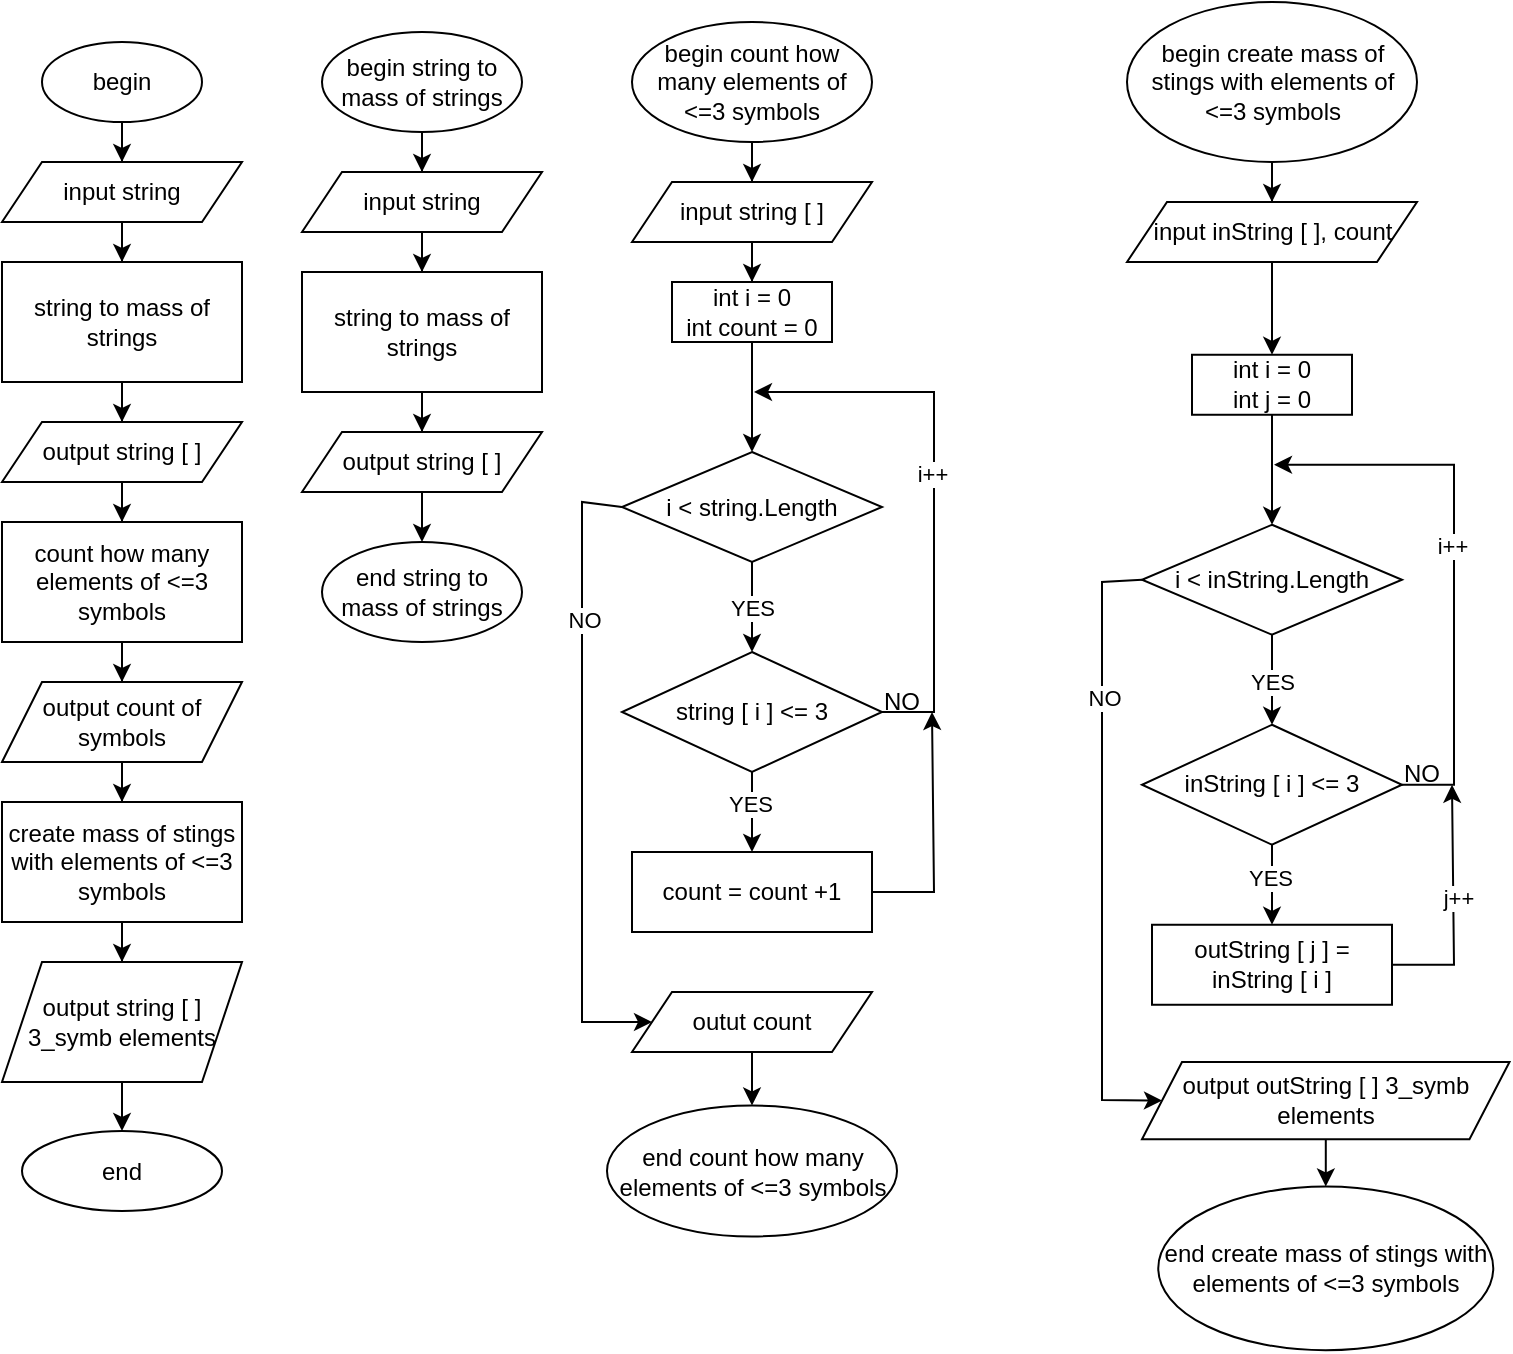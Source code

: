 <mxfile version="20.6.2" type="device"><diagram id="ro4bHNOQd9pJRbxrtZKz" name="Страница 1"><mxGraphModel dx="1112" dy="624" grid="1" gridSize="10" guides="1" tooltips="1" connect="1" arrows="1" fold="1" page="1" pageScale="1" pageWidth="827" pageHeight="1169" math="0" shadow="0"><root><mxCell id="0"/><mxCell id="1" parent="0"/><mxCell id="DccKgk0vxsufT9SPx7FI-3" value="" style="edgeStyle=orthogonalEdgeStyle;rounded=0;orthogonalLoop=1;jettySize=auto;html=1;" edge="1" parent="1" source="DccKgk0vxsufT9SPx7FI-1" target="DccKgk0vxsufT9SPx7FI-2"><mxGeometry relative="1" as="geometry"/></mxCell><mxCell id="DccKgk0vxsufT9SPx7FI-1" value="begin" style="ellipse;whiteSpace=wrap;html=1;" vertex="1" parent="1"><mxGeometry x="60" y="40" width="80" height="40" as="geometry"/></mxCell><mxCell id="DccKgk0vxsufT9SPx7FI-5" value="" style="edgeStyle=orthogonalEdgeStyle;rounded=0;orthogonalLoop=1;jettySize=auto;html=1;" edge="1" parent="1" source="DccKgk0vxsufT9SPx7FI-2" target="DccKgk0vxsufT9SPx7FI-4"><mxGeometry relative="1" as="geometry"/></mxCell><mxCell id="DccKgk0vxsufT9SPx7FI-2" value="input string" style="shape=parallelogram;perimeter=parallelogramPerimeter;whiteSpace=wrap;html=1;fixedSize=1;" vertex="1" parent="1"><mxGeometry x="40" y="100" width="120" height="30" as="geometry"/></mxCell><mxCell id="DccKgk0vxsufT9SPx7FI-7" value="" style="edgeStyle=orthogonalEdgeStyle;rounded=0;orthogonalLoop=1;jettySize=auto;html=1;" edge="1" parent="1" source="DccKgk0vxsufT9SPx7FI-4" target="DccKgk0vxsufT9SPx7FI-6"><mxGeometry relative="1" as="geometry"/></mxCell><mxCell id="DccKgk0vxsufT9SPx7FI-4" value="string to mass of strings" style="whiteSpace=wrap;html=1;" vertex="1" parent="1"><mxGeometry x="40" y="150" width="120" height="60" as="geometry"/></mxCell><mxCell id="DccKgk0vxsufT9SPx7FI-9" value="" style="edgeStyle=orthogonalEdgeStyle;rounded=0;orthogonalLoop=1;jettySize=auto;html=1;" edge="1" parent="1" source="DccKgk0vxsufT9SPx7FI-6" target="DccKgk0vxsufT9SPx7FI-8"><mxGeometry relative="1" as="geometry"/></mxCell><mxCell id="DccKgk0vxsufT9SPx7FI-6" value="output string [ ]" style="shape=parallelogram;perimeter=parallelogramPerimeter;whiteSpace=wrap;html=1;fixedSize=1;" vertex="1" parent="1"><mxGeometry x="40" y="230" width="120" height="30" as="geometry"/></mxCell><mxCell id="DccKgk0vxsufT9SPx7FI-11" value="" style="edgeStyle=orthogonalEdgeStyle;rounded=0;orthogonalLoop=1;jettySize=auto;html=1;" edge="1" parent="1" source="DccKgk0vxsufT9SPx7FI-8" target="DccKgk0vxsufT9SPx7FI-10"><mxGeometry relative="1" as="geometry"/></mxCell><mxCell id="DccKgk0vxsufT9SPx7FI-8" value="count how many elements of &amp;lt;=3 symbols" style="whiteSpace=wrap;html=1;" vertex="1" parent="1"><mxGeometry x="40" y="280" width="120" height="60" as="geometry"/></mxCell><mxCell id="DccKgk0vxsufT9SPx7FI-13" value="" style="edgeStyle=orthogonalEdgeStyle;rounded=0;orthogonalLoop=1;jettySize=auto;html=1;" edge="1" parent="1" source="DccKgk0vxsufT9SPx7FI-10" target="DccKgk0vxsufT9SPx7FI-12"><mxGeometry relative="1" as="geometry"/></mxCell><mxCell id="DccKgk0vxsufT9SPx7FI-10" value="output count of symbols" style="shape=parallelogram;perimeter=parallelogramPerimeter;whiteSpace=wrap;html=1;fixedSize=1;" vertex="1" parent="1"><mxGeometry x="40" y="360" width="120" height="40" as="geometry"/></mxCell><mxCell id="DccKgk0vxsufT9SPx7FI-15" value="" style="edgeStyle=orthogonalEdgeStyle;rounded=0;orthogonalLoop=1;jettySize=auto;html=1;" edge="1" parent="1" source="DccKgk0vxsufT9SPx7FI-12" target="DccKgk0vxsufT9SPx7FI-14"><mxGeometry relative="1" as="geometry"/></mxCell><mxCell id="DccKgk0vxsufT9SPx7FI-12" value="create mass of stings with elements of &amp;lt;=3 symbols" style="whiteSpace=wrap;html=1;" vertex="1" parent="1"><mxGeometry x="40" y="420" width="120" height="60" as="geometry"/></mxCell><mxCell id="DccKgk0vxsufT9SPx7FI-17" value="" style="edgeStyle=orthogonalEdgeStyle;rounded=0;orthogonalLoop=1;jettySize=auto;html=1;" edge="1" parent="1" source="DccKgk0vxsufT9SPx7FI-14" target="DccKgk0vxsufT9SPx7FI-16"><mxGeometry relative="1" as="geometry"/></mxCell><mxCell id="DccKgk0vxsufT9SPx7FI-14" value="output string [ ] 3_symb elements" style="shape=parallelogram;perimeter=parallelogramPerimeter;whiteSpace=wrap;html=1;fixedSize=1;" vertex="1" parent="1"><mxGeometry x="40" y="500" width="120" height="60" as="geometry"/></mxCell><mxCell id="DccKgk0vxsufT9SPx7FI-16" value="end" style="ellipse;whiteSpace=wrap;html=1;" vertex="1" parent="1"><mxGeometry x="50" y="584.5" width="100" height="40" as="geometry"/></mxCell><mxCell id="DccKgk0vxsufT9SPx7FI-18" value="" style="edgeStyle=orthogonalEdgeStyle;rounded=0;orthogonalLoop=1;jettySize=auto;html=1;" edge="1" parent="1" source="DccKgk0vxsufT9SPx7FI-19" target="DccKgk0vxsufT9SPx7FI-20"><mxGeometry relative="1" as="geometry"/></mxCell><mxCell id="DccKgk0vxsufT9SPx7FI-19" value="begin string to mass of strings" style="ellipse;whiteSpace=wrap;html=1;" vertex="1" parent="1"><mxGeometry x="200" y="35" width="100" height="50" as="geometry"/></mxCell><mxCell id="DccKgk0vxsufT9SPx7FI-25" value="" style="edgeStyle=orthogonalEdgeStyle;rounded=0;orthogonalLoop=1;jettySize=auto;html=1;" edge="1" parent="1" source="DccKgk0vxsufT9SPx7FI-20" target="DccKgk0vxsufT9SPx7FI-22"><mxGeometry relative="1" as="geometry"/></mxCell><mxCell id="DccKgk0vxsufT9SPx7FI-20" value="input string" style="shape=parallelogram;perimeter=parallelogramPerimeter;whiteSpace=wrap;html=1;fixedSize=1;" vertex="1" parent="1"><mxGeometry x="190" y="105" width="120" height="30" as="geometry"/></mxCell><mxCell id="DccKgk0vxsufT9SPx7FI-21" value="end string to mass of strings" style="ellipse;whiteSpace=wrap;html=1;" vertex="1" parent="1"><mxGeometry x="200" y="290" width="100" height="50" as="geometry"/></mxCell><mxCell id="DccKgk0vxsufT9SPx7FI-26" value="" style="edgeStyle=orthogonalEdgeStyle;rounded=0;orthogonalLoop=1;jettySize=auto;html=1;" edge="1" parent="1" source="DccKgk0vxsufT9SPx7FI-22" target="DccKgk0vxsufT9SPx7FI-23"><mxGeometry relative="1" as="geometry"/></mxCell><mxCell id="DccKgk0vxsufT9SPx7FI-22" value="string to mass of strings" style="whiteSpace=wrap;html=1;" vertex="1" parent="1"><mxGeometry x="190" y="155" width="120" height="60" as="geometry"/></mxCell><mxCell id="DccKgk0vxsufT9SPx7FI-27" value="" style="edgeStyle=orthogonalEdgeStyle;rounded=0;orthogonalLoop=1;jettySize=auto;html=1;" edge="1" parent="1" source="DccKgk0vxsufT9SPx7FI-23" target="DccKgk0vxsufT9SPx7FI-21"><mxGeometry relative="1" as="geometry"/></mxCell><mxCell id="DccKgk0vxsufT9SPx7FI-23" value="output string [ ]" style="shape=parallelogram;perimeter=parallelogramPerimeter;whiteSpace=wrap;html=1;fixedSize=1;" vertex="1" parent="1"><mxGeometry x="190" y="235" width="120" height="30" as="geometry"/></mxCell><mxCell id="DccKgk0vxsufT9SPx7FI-28" value="" style="edgeStyle=orthogonalEdgeStyle;rounded=0;orthogonalLoop=1;jettySize=auto;html=1;" edge="1" parent="1" source="DccKgk0vxsufT9SPx7FI-29" target="DccKgk0vxsufT9SPx7FI-30"><mxGeometry relative="1" as="geometry"/></mxCell><mxCell id="DccKgk0vxsufT9SPx7FI-29" value="begin count how many elements of &amp;lt;=3 symbols" style="ellipse;whiteSpace=wrap;html=1;" vertex="1" parent="1"><mxGeometry x="355" y="30" width="120" height="60" as="geometry"/></mxCell><mxCell id="DccKgk0vxsufT9SPx7FI-32" value="" style="edgeStyle=orthogonalEdgeStyle;rounded=0;orthogonalLoop=1;jettySize=auto;html=1;" edge="1" parent="1" source="DccKgk0vxsufT9SPx7FI-30" target="DccKgk0vxsufT9SPx7FI-31"><mxGeometry relative="1" as="geometry"/></mxCell><mxCell id="DccKgk0vxsufT9SPx7FI-30" value="input string [ ]" style="shape=parallelogram;perimeter=parallelogramPerimeter;whiteSpace=wrap;html=1;fixedSize=1;" vertex="1" parent="1"><mxGeometry x="355" y="110" width="120" height="30" as="geometry"/></mxCell><mxCell id="DccKgk0vxsufT9SPx7FI-44" value="" style="edgeStyle=orthogonalEdgeStyle;rounded=0;orthogonalLoop=1;jettySize=auto;html=1;" edge="1" parent="1" source="DccKgk0vxsufT9SPx7FI-31" target="DccKgk0vxsufT9SPx7FI-41"><mxGeometry relative="1" as="geometry"/></mxCell><mxCell id="DccKgk0vxsufT9SPx7FI-31" value="int i = 0&lt;br&gt;int count = 0" style="whiteSpace=wrap;html=1;" vertex="1" parent="1"><mxGeometry x="375" y="160" width="80" height="30" as="geometry"/></mxCell><mxCell id="DccKgk0vxsufT9SPx7FI-36" value="" style="edgeStyle=orthogonalEdgeStyle;rounded=0;orthogonalLoop=1;jettySize=auto;html=1;" edge="1" parent="1" source="DccKgk0vxsufT9SPx7FI-33" target="DccKgk0vxsufT9SPx7FI-35"><mxGeometry relative="1" as="geometry"/></mxCell><mxCell id="DccKgk0vxsufT9SPx7FI-37" value="YES" style="edgeLabel;html=1;align=center;verticalAlign=middle;resizable=0;points=[];" vertex="1" connectable="0" parent="DccKgk0vxsufT9SPx7FI-36"><mxGeometry x="-0.2" y="-1" relative="1" as="geometry"><mxPoint as="offset"/></mxGeometry></mxCell><mxCell id="DccKgk0vxsufT9SPx7FI-33" value="string [ i ] &amp;lt;= 3" style="rhombus;whiteSpace=wrap;html=1;" vertex="1" parent="1"><mxGeometry x="350" y="345" width="130" height="60" as="geometry"/></mxCell><mxCell id="DccKgk0vxsufT9SPx7FI-35" value="count = count +1" style="whiteSpace=wrap;html=1;" vertex="1" parent="1"><mxGeometry x="355" y="445" width="120" height="40" as="geometry"/></mxCell><mxCell id="DccKgk0vxsufT9SPx7FI-38" value="" style="endArrow=classic;html=1;rounded=0;exitX=1;exitY=0.5;exitDx=0;exitDy=0;" edge="1" parent="1" source="DccKgk0vxsufT9SPx7FI-33"><mxGeometry width="50" height="50" relative="1" as="geometry"><mxPoint x="526" y="305" as="sourcePoint"/><mxPoint x="416" y="215" as="targetPoint"/><Array as="points"><mxPoint x="506" y="375"/><mxPoint x="506" y="350"/><mxPoint x="506" y="215"/><mxPoint x="456" y="215"/></Array></mxGeometry></mxCell><mxCell id="DccKgk0vxsufT9SPx7FI-40" value="i++" style="edgeLabel;html=1;align=center;verticalAlign=middle;resizable=0;points=[];" vertex="1" connectable="0" parent="DccKgk0vxsufT9SPx7FI-38"><mxGeometry x="0.265" y="1" relative="1" as="geometry"><mxPoint y="29" as="offset"/></mxGeometry></mxCell><mxCell id="DccKgk0vxsufT9SPx7FI-39" value="" style="endArrow=classic;html=1;rounded=0;exitX=1;exitY=0.5;exitDx=0;exitDy=0;" edge="1" parent="1" source="DccKgk0vxsufT9SPx7FI-35"><mxGeometry width="50" height="50" relative="1" as="geometry"><mxPoint x="455" y="425" as="sourcePoint"/><mxPoint x="505" y="375" as="targetPoint"/><Array as="points"><mxPoint x="506" y="465"/></Array></mxGeometry></mxCell><mxCell id="DccKgk0vxsufT9SPx7FI-42" value="" style="edgeStyle=orthogonalEdgeStyle;rounded=0;orthogonalLoop=1;jettySize=auto;html=1;" edge="1" parent="1" source="DccKgk0vxsufT9SPx7FI-41" target="DccKgk0vxsufT9SPx7FI-33"><mxGeometry relative="1" as="geometry"/></mxCell><mxCell id="DccKgk0vxsufT9SPx7FI-43" value="YES" style="edgeLabel;html=1;align=center;verticalAlign=middle;resizable=0;points=[];" vertex="1" connectable="0" parent="DccKgk0vxsufT9SPx7FI-42"><mxGeometry x="0.25" y="1" relative="1" as="geometry"><mxPoint x="-1" y="-5" as="offset"/></mxGeometry></mxCell><mxCell id="DccKgk0vxsufT9SPx7FI-41" value="i &amp;lt; string.Length" style="rhombus;whiteSpace=wrap;html=1;" vertex="1" parent="1"><mxGeometry x="350" y="245" width="130" height="55" as="geometry"/></mxCell><mxCell id="DccKgk0vxsufT9SPx7FI-47" value="" style="edgeStyle=orthogonalEdgeStyle;rounded=0;orthogonalLoop=1;jettySize=auto;html=1;" edge="1" parent="1" source="DccKgk0vxsufT9SPx7FI-45" target="DccKgk0vxsufT9SPx7FI-46"><mxGeometry relative="1" as="geometry"/></mxCell><mxCell id="DccKgk0vxsufT9SPx7FI-45" value="outut count" style="shape=parallelogram;perimeter=parallelogramPerimeter;whiteSpace=wrap;html=1;fixedSize=1;" vertex="1" parent="1"><mxGeometry x="355" y="515" width="120" height="30" as="geometry"/></mxCell><mxCell id="DccKgk0vxsufT9SPx7FI-46" value="end count how many elements of &amp;lt;=3 symbols" style="ellipse;whiteSpace=wrap;html=1;" vertex="1" parent="1"><mxGeometry x="342.5" y="571.75" width="145" height="65.5" as="geometry"/></mxCell><mxCell id="DccKgk0vxsufT9SPx7FI-48" value="" style="endArrow=classic;html=1;rounded=0;entryX=0;entryY=0.5;entryDx=0;entryDy=0;exitX=0;exitY=0.5;exitDx=0;exitDy=0;" edge="1" parent="1" source="DccKgk0vxsufT9SPx7FI-41" target="DccKgk0vxsufT9SPx7FI-45"><mxGeometry width="50" height="50" relative="1" as="geometry"><mxPoint x="330" y="280" as="sourcePoint"/><mxPoint x="370" y="430" as="targetPoint"/><Array as="points"><mxPoint x="330" y="270"/><mxPoint x="330" y="530"/></Array></mxGeometry></mxCell><mxCell id="DccKgk0vxsufT9SPx7FI-49" value="NO" style="edgeLabel;html=1;align=center;verticalAlign=middle;resizable=0;points=[];" vertex="1" connectable="0" parent="DccKgk0vxsufT9SPx7FI-48"><mxGeometry x="-0.5" y="1" relative="1" as="geometry"><mxPoint as="offset"/></mxGeometry></mxCell><mxCell id="DccKgk0vxsufT9SPx7FI-50" value="NO" style="text;html=1;strokeColor=none;fillColor=none;align=center;verticalAlign=middle;whiteSpace=wrap;rounded=0;" vertex="1" parent="1"><mxGeometry x="475" y="360" width="30" height="20" as="geometry"/></mxCell><mxCell id="DccKgk0vxsufT9SPx7FI-51" value="" style="edgeStyle=orthogonalEdgeStyle;rounded=0;orthogonalLoop=1;jettySize=auto;html=1;" edge="1" parent="1" source="DccKgk0vxsufT9SPx7FI-52" target="DccKgk0vxsufT9SPx7FI-54"><mxGeometry relative="1" as="geometry"/></mxCell><mxCell id="DccKgk0vxsufT9SPx7FI-52" value="begin create mass of stings with elements of &amp;lt;=3 symbols" style="ellipse;whiteSpace=wrap;html=1;" vertex="1" parent="1"><mxGeometry x="602.5" y="20" width="145" height="80" as="geometry"/></mxCell><mxCell id="DccKgk0vxsufT9SPx7FI-53" value="" style="edgeStyle=orthogonalEdgeStyle;rounded=0;orthogonalLoop=1;jettySize=auto;html=1;" edge="1" parent="1" source="DccKgk0vxsufT9SPx7FI-54" target="DccKgk0vxsufT9SPx7FI-56"><mxGeometry relative="1" as="geometry"/></mxCell><mxCell id="DccKgk0vxsufT9SPx7FI-54" value="input inString [ ], count" style="shape=parallelogram;perimeter=parallelogramPerimeter;whiteSpace=wrap;html=1;fixedSize=1;" vertex="1" parent="1"><mxGeometry x="602.5" y="120" width="145" height="30" as="geometry"/></mxCell><mxCell id="DccKgk0vxsufT9SPx7FI-55" value="" style="edgeStyle=orthogonalEdgeStyle;rounded=0;orthogonalLoop=1;jettySize=auto;html=1;" edge="1" parent="1" source="DccKgk0vxsufT9SPx7FI-56" target="DccKgk0vxsufT9SPx7FI-66"><mxGeometry relative="1" as="geometry"/></mxCell><mxCell id="DccKgk0vxsufT9SPx7FI-56" value="int i = 0&lt;br&gt;int j = 0" style="whiteSpace=wrap;html=1;" vertex="1" parent="1"><mxGeometry x="635" y="196.38" width="80" height="30" as="geometry"/></mxCell><mxCell id="DccKgk0vxsufT9SPx7FI-57" value="" style="edgeStyle=orthogonalEdgeStyle;rounded=0;orthogonalLoop=1;jettySize=auto;html=1;" edge="1" parent="1" source="DccKgk0vxsufT9SPx7FI-59" target="DccKgk0vxsufT9SPx7FI-60"><mxGeometry relative="1" as="geometry"/></mxCell><mxCell id="DccKgk0vxsufT9SPx7FI-58" value="YES" style="edgeLabel;html=1;align=center;verticalAlign=middle;resizable=0;points=[];" vertex="1" connectable="0" parent="DccKgk0vxsufT9SPx7FI-57"><mxGeometry x="-0.2" y="-1" relative="1" as="geometry"><mxPoint as="offset"/></mxGeometry></mxCell><mxCell id="DccKgk0vxsufT9SPx7FI-59" value="inString [ i ] &amp;lt;= 3" style="rhombus;whiteSpace=wrap;html=1;" vertex="1" parent="1"><mxGeometry x="610" y="381.38" width="130" height="60" as="geometry"/></mxCell><mxCell id="DccKgk0vxsufT9SPx7FI-60" value="outString [ j ] = inString [ i ]" style="whiteSpace=wrap;html=1;" vertex="1" parent="1"><mxGeometry x="615" y="481.38" width="120" height="40" as="geometry"/></mxCell><mxCell id="DccKgk0vxsufT9SPx7FI-61" value="" style="endArrow=classic;html=1;rounded=0;exitX=1;exitY=0.5;exitDx=0;exitDy=0;" edge="1" parent="1" source="DccKgk0vxsufT9SPx7FI-59"><mxGeometry width="50" height="50" relative="1" as="geometry"><mxPoint x="786" y="341.38" as="sourcePoint"/><mxPoint x="676" y="251.38" as="targetPoint"/><Array as="points"><mxPoint x="766" y="411.38"/><mxPoint x="766" y="386.38"/><mxPoint x="766" y="251.38"/><mxPoint x="716" y="251.38"/></Array></mxGeometry></mxCell><mxCell id="DccKgk0vxsufT9SPx7FI-62" value="i++" style="edgeLabel;html=1;align=center;verticalAlign=middle;resizable=0;points=[];" vertex="1" connectable="0" parent="DccKgk0vxsufT9SPx7FI-61"><mxGeometry x="0.265" y="1" relative="1" as="geometry"><mxPoint y="29" as="offset"/></mxGeometry></mxCell><mxCell id="DccKgk0vxsufT9SPx7FI-63" value="" style="endArrow=classic;html=1;rounded=0;exitX=1;exitY=0.5;exitDx=0;exitDy=0;" edge="1" parent="1" source="DccKgk0vxsufT9SPx7FI-60"><mxGeometry width="50" height="50" relative="1" as="geometry"><mxPoint x="715" y="461.38" as="sourcePoint"/><mxPoint x="765" y="411.38" as="targetPoint"/><Array as="points"><mxPoint x="766" y="501.38"/></Array></mxGeometry></mxCell><mxCell id="DccKgk0vxsufT9SPx7FI-73" value="j++" style="edgeLabel;html=1;align=center;verticalAlign=middle;resizable=0;points=[];" vertex="1" connectable="0" parent="DccKgk0vxsufT9SPx7FI-63"><mxGeometry x="0.074" y="-2" relative="1" as="geometry"><mxPoint as="offset"/></mxGeometry></mxCell><mxCell id="DccKgk0vxsufT9SPx7FI-64" value="" style="edgeStyle=orthogonalEdgeStyle;rounded=0;orthogonalLoop=1;jettySize=auto;html=1;" edge="1" parent="1" source="DccKgk0vxsufT9SPx7FI-66" target="DccKgk0vxsufT9SPx7FI-59"><mxGeometry relative="1" as="geometry"/></mxCell><mxCell id="DccKgk0vxsufT9SPx7FI-65" value="YES" style="edgeLabel;html=1;align=center;verticalAlign=middle;resizable=0;points=[];" vertex="1" connectable="0" parent="DccKgk0vxsufT9SPx7FI-64"><mxGeometry x="0.25" y="1" relative="1" as="geometry"><mxPoint x="-1" y="-5" as="offset"/></mxGeometry></mxCell><mxCell id="DccKgk0vxsufT9SPx7FI-66" value="i &amp;lt; inString.Length" style="rhombus;whiteSpace=wrap;html=1;" vertex="1" parent="1"><mxGeometry x="610" y="281.38" width="130" height="55" as="geometry"/></mxCell><mxCell id="DccKgk0vxsufT9SPx7FI-67" value="" style="edgeStyle=orthogonalEdgeStyle;rounded=0;orthogonalLoop=1;jettySize=auto;html=1;" edge="1" parent="1" source="DccKgk0vxsufT9SPx7FI-68" target="DccKgk0vxsufT9SPx7FI-69"><mxGeometry relative="1" as="geometry"/></mxCell><mxCell id="DccKgk0vxsufT9SPx7FI-68" value="output outString [ ] 3_symb elements" style="shape=parallelogram;perimeter=parallelogramPerimeter;whiteSpace=wrap;html=1;fixedSize=1;" vertex="1" parent="1"><mxGeometry x="610" y="550" width="183.75" height="38.62" as="geometry"/></mxCell><mxCell id="DccKgk0vxsufT9SPx7FI-69" value="end&amp;nbsp;create mass of stings with elements of &amp;lt;=3 symbols" style="ellipse;whiteSpace=wrap;html=1;" vertex="1" parent="1"><mxGeometry x="618.13" y="612.25" width="167.5" height="81.87" as="geometry"/></mxCell><mxCell id="DccKgk0vxsufT9SPx7FI-70" value="" style="endArrow=classic;html=1;rounded=0;entryX=0;entryY=0.5;entryDx=0;entryDy=0;exitX=0;exitY=0.5;exitDx=0;exitDy=0;" edge="1" parent="1" source="DccKgk0vxsufT9SPx7FI-66" target="DccKgk0vxsufT9SPx7FI-68"><mxGeometry width="50" height="50" relative="1" as="geometry"><mxPoint x="590" y="316.38" as="sourcePoint"/><mxPoint x="630" y="466.38" as="targetPoint"/><Array as="points"><mxPoint x="590" y="310"/><mxPoint x="590" y="569"/></Array></mxGeometry></mxCell><mxCell id="DccKgk0vxsufT9SPx7FI-71" value="NO" style="edgeLabel;html=1;align=center;verticalAlign=middle;resizable=0;points=[];" vertex="1" connectable="0" parent="DccKgk0vxsufT9SPx7FI-70"><mxGeometry x="-0.5" y="1" relative="1" as="geometry"><mxPoint as="offset"/></mxGeometry></mxCell><mxCell id="DccKgk0vxsufT9SPx7FI-72" value="NO" style="text;html=1;strokeColor=none;fillColor=none;align=center;verticalAlign=middle;whiteSpace=wrap;rounded=0;" vertex="1" parent="1"><mxGeometry x="735" y="396.38" width="30" height="20" as="geometry"/></mxCell></root></mxGraphModel></diagram></mxfile>